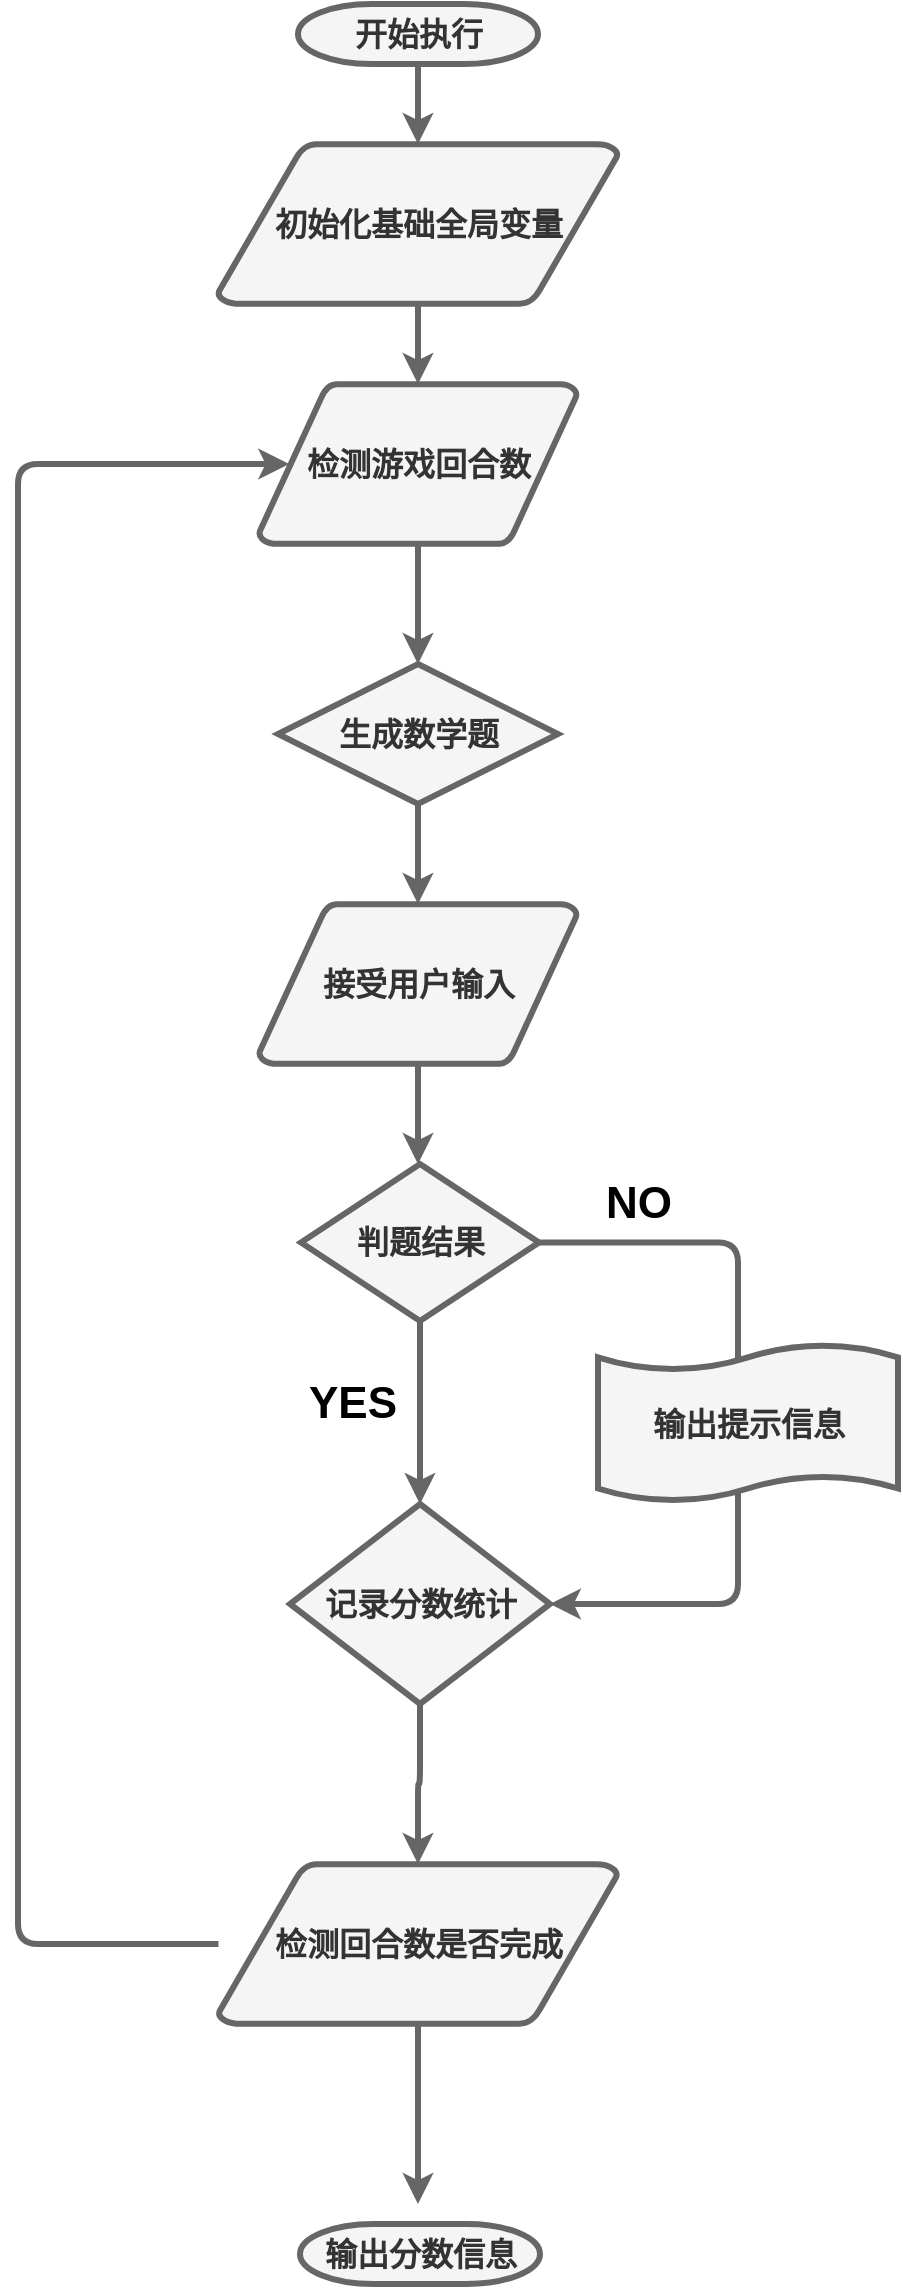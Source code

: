 <mxfile version="20.6.2" type="github">
  <diagram id="6a731a19-8d31-9384-78a2-239565b7b9f0" name="Page-1">
    <mxGraphModel dx="1003" dy="798" grid="1" gridSize="10" guides="1" tooltips="1" connect="1" arrows="1" fold="1" page="1" pageScale="1" pageWidth="1169" pageHeight="827" background="none" math="0" shadow="0">
      <root>
        <mxCell id="0" />
        <mxCell id="1" parent="0" />
        <mxCell id="2" value="&lt;b&gt;&lt;font style=&quot;font-size: 16px;&quot;&gt;开始执行&lt;/font&gt;&lt;/b&gt;" style="shape=mxgraph.flowchart.terminator;strokeWidth=3;gradientDirection=north;fontStyle=0;html=1;fillColor=#f5f5f5;fontColor=#333333;strokeColor=#666666;" parent="1" vertex="1">
          <mxGeometry x="260" y="60" width="120" height="30" as="geometry" />
        </mxCell>
        <mxCell id="3" value="&lt;b&gt;&lt;font style=&quot;font-size: 16px;&quot;&gt;初始化基础全局变量&lt;/font&gt;&lt;/b&gt;" style="shape=mxgraph.flowchart.data;strokeWidth=3;gradientDirection=north;fontStyle=0;html=1;fillColor=#f5f5f5;fontColor=#333333;strokeColor=#666666;" parent="1" vertex="1">
          <mxGeometry x="220" y="130" width="200" height="80" as="geometry" />
        </mxCell>
        <mxCell id="4" value="&lt;b&gt;&lt;font style=&quot;font-size: 16px;&quot;&gt;接受用户输入&lt;/font&gt;&lt;/b&gt;" style="shape=mxgraph.flowchart.data;strokeWidth=3;gradientDirection=north;fontStyle=0;html=1;fillColor=#f5f5f5;fontColor=#333333;strokeColor=#666666;" parent="1" vertex="1">
          <mxGeometry x="240.5" y="510" width="159" height="80" as="geometry" />
        </mxCell>
        <mxCell id="5" value="&lt;b&gt;&lt;font style=&quot;font-size: 16px;&quot;&gt;检测游戏回合数&lt;/font&gt;&lt;/b&gt;" style="shape=mxgraph.flowchart.data;strokeWidth=3;gradientDirection=north;fontStyle=0;html=1;fillColor=#f5f5f5;fontColor=#333333;strokeColor=#666666;" parent="1" vertex="1">
          <mxGeometry x="240.5" y="250" width="159" height="80" as="geometry" />
        </mxCell>
        <mxCell id="6" value="&lt;b&gt;&lt;font style=&quot;font-size: 16px;&quot;&gt;生成数学题&lt;/font&gt;&lt;/b&gt;" style="shape=mxgraph.flowchart.decision;strokeWidth=3;gradientDirection=north;fontStyle=0;html=1;fillColor=#f5f5f5;fontColor=#333333;strokeColor=#666666;" parent="1" vertex="1">
          <mxGeometry x="250" y="390" width="140" height="70" as="geometry" />
        </mxCell>
        <mxCell id="7" style="fontStyle=1;strokeColor=#666666;strokeWidth=3;html=1;fillColor=#f5f5f5;" parent="1" source="2" target="3" edge="1">
          <mxGeometry relative="1" as="geometry" />
        </mxCell>
        <mxCell id="8" style="fontStyle=1;strokeColor=#666666;strokeWidth=3;html=1;fillColor=#f5f5f5;" parent="1" source="3" target="5" edge="1">
          <mxGeometry relative="1" as="geometry" />
        </mxCell>
        <mxCell id="9" style="entryX=0.5;entryY=0;entryPerimeter=0;fontStyle=1;strokeColor=#666666;strokeWidth=3;html=1;fillColor=#f5f5f5;" parent="1" source="5" target="6" edge="1">
          <mxGeometry relative="1" as="geometry" />
        </mxCell>
        <mxCell id="12" value="" style="edgeStyle=elbowEdgeStyle;elbow=horizontal;fontColor=#001933;fontStyle=1;strokeColor=#666666;strokeWidth=3;html=1;fillColor=#f5f5f5;" parent="1" source="6" target="4" edge="1">
          <mxGeometry width="100" height="100" as="geometry">
            <mxPoint y="100" as="sourcePoint" />
            <mxPoint x="100" as="targetPoint" />
          </mxGeometry>
        </mxCell>
        <mxCell id="17" value="" style="edgeStyle=elbowEdgeStyle;elbow=horizontal;fontStyle=1;strokeColor=#666666;strokeWidth=3;html=1;fillColor=#f5f5f5;" parent="1" source="4" edge="1">
          <mxGeometry width="100" height="100" as="geometry">
            <mxPoint y="100" as="sourcePoint" />
            <mxPoint x="320" y="640" as="targetPoint" />
          </mxGeometry>
        </mxCell>
        <mxCell id="24" value="&lt;b&gt;&lt;font style=&quot;font-size: 16px;&quot;&gt;判题结果&lt;/font&gt;&lt;/b&gt;" style="shape=mxgraph.flowchart.decision;strokeWidth=3;gradientDirection=north;fontStyle=0;html=1;fillColor=#f5f5f5;fontColor=#333333;strokeColor=#666666;" parent="1" vertex="1">
          <mxGeometry x="261.5" y="640" width="119" height="78.5" as="geometry" />
        </mxCell>
        <mxCell id="28" value="&lt;b&gt;&lt;font style=&quot;font-size: 16px;&quot;&gt;记录分数统计&lt;/font&gt;&lt;/b&gt;" style="shape=mxgraph.flowchart.decision;strokeWidth=3;gradientDirection=north;fontStyle=0;html=1;fillColor=#f5f5f5;fontColor=#333333;strokeColor=#666666;" parent="1" vertex="1">
          <mxGeometry x="256" y="810" width="130" height="100" as="geometry" />
        </mxCell>
        <mxCell id="30" value="" style="edgeStyle=elbowEdgeStyle;elbow=horizontal;exitX=0.5;exitY=1;exitPerimeter=0;fontStyle=1;strokeColor=#666666;strokeWidth=3;html=1;fillColor=#f5f5f5;" parent="1" source="24" target="28" edge="1">
          <mxGeometry width="100" height="100" as="geometry">
            <mxPoint y="100" as="sourcePoint" />
            <mxPoint x="100" as="targetPoint" />
          </mxGeometry>
        </mxCell>
        <mxCell id="35" value="" style="edgeStyle=elbowEdgeStyle;elbow=vertical;exitX=0.5;exitY=1;exitPerimeter=0;fontColor=#001933;fontStyle=1;strokeColor=#666666;strokeWidth=3;html=1;fillColor=#f5f5f5;entryX=0.5;entryY=0;entryDx=0;entryDy=0;entryPerimeter=0;" parent="1" source="28" target="38" edge="1">
          <mxGeometry width="100" height="100" as="geometry">
            <mxPoint y="100" as="sourcePoint" />
            <mxPoint x="320" y="990" as="targetPoint" />
            <Array as="points">
              <mxPoint x="320" y="950" />
            </Array>
          </mxGeometry>
        </mxCell>
        <mxCell id="38" value="&lt;b&gt;&lt;font style=&quot;font-size: 16px;&quot;&gt;检测回合数是否完成&lt;/font&gt;&lt;/b&gt;" style="shape=mxgraph.flowchart.data;strokeWidth=3;gradientDirection=north;fontStyle=0;html=1;fillColor=#f5f5f5;fontColor=#333333;strokeColor=#666666;" parent="1" vertex="1">
          <mxGeometry x="220.25" y="990" width="199.5" height="80" as="geometry" />
        </mxCell>
        <mxCell id="40" value="&lt;b&gt;&lt;font style=&quot;font-size: 16px;&quot;&gt;输出分数信息&lt;/font&gt;&lt;/b&gt;" style="shape=mxgraph.flowchart.terminator;strokeWidth=3;gradientDirection=north;fontStyle=0;html=1;fillColor=#f5f5f5;fontColor=#333333;strokeColor=#666666;" parent="1" vertex="1">
          <mxGeometry x="261" y="1170" width="120" height="30" as="geometry" />
        </mxCell>
        <mxCell id="43" value="" style="edgeStyle=elbowEdgeStyle;elbow=vertical;exitX=0.5;exitY=1;exitPerimeter=0;fontStyle=1;strokeColor=#666666;strokeWidth=3;html=1;fillColor=#f5f5f5;" parent="1" source="38" edge="1">
          <mxGeometry width="100" height="100" as="geometry">
            <mxPoint y="100" as="sourcePoint" />
            <mxPoint x="320" y="1160" as="targetPoint" />
            <Array as="points" />
          </mxGeometry>
        </mxCell>
        <mxCell id="45" value="" style="edgeStyle=elbowEdgeStyle;elbow=horizontal;exitX=1;exitY=0.5;exitPerimeter=0;fontStyle=1;strokeColor=#666666;strokeWidth=3;html=1;entryX=1;entryY=0.5;entryDx=0;entryDy=0;entryPerimeter=0;fillColor=#f5f5f5;" parent="1" source="24" target="28" edge="1">
          <mxGeometry width="100" height="100" as="geometry">
            <mxPoint y="100" as="sourcePoint" />
            <mxPoint x="390" y="1000" as="targetPoint" />
            <Array as="points">
              <mxPoint x="480" y="770" />
              <mxPoint x="560" y="1120" />
              <mxPoint x="950" y="1320" />
            </Array>
          </mxGeometry>
        </mxCell>
        <mxCell id="51" value="&lt;b&gt;&lt;font style=&quot;font-size: 16px;&quot;&gt;输出提示信息&lt;/font&gt;&lt;/b&gt;" style="shape=mxgraph.flowchart.paper_tape;strokeWidth=3;gradientDirection=north;fontStyle=0;html=1;fillColor=#f5f5f5;fontColor=#333333;strokeColor=#666666;" parent="1" vertex="1">
          <mxGeometry x="410" y="729" width="150" height="81" as="geometry" />
        </mxCell>
        <mxCell id="54" value="" style="edgeStyle=elbowEdgeStyle;elbow=horizontal;entryX=0.095;entryY=0.5;entryPerimeter=0;fontStyle=1;strokeColor=#666666;strokeWidth=3;html=1;fillColor=#f5f5f5;" parent="1" source="38" target="5" edge="1">
          <mxGeometry width="100" height="100" as="geometry">
            <mxPoint x="240" y="1020" as="sourcePoint" />
            <mxPoint x="100" as="targetPoint" />
            <Array as="points">
              <mxPoint x="120" y="970" />
            </Array>
          </mxGeometry>
        </mxCell>
        <mxCell id="Hsm2RTbHr1hreQE6kz3H-56" value="&lt;b&gt;NO&lt;/b&gt;" style="text;html=1;align=center;verticalAlign=middle;resizable=0;points=[];autosize=1;strokeColor=none;fillColor=none;fontSize=22;" vertex="1" parent="1">
          <mxGeometry x="399.5" y="640" width="60" height="40" as="geometry" />
        </mxCell>
        <mxCell id="Hsm2RTbHr1hreQE6kz3H-57" value="&lt;b&gt;YES&lt;/b&gt;" style="text;html=1;align=center;verticalAlign=middle;resizable=0;points=[];autosize=1;strokeColor=none;fillColor=none;fontSize=22;" vertex="1" parent="1">
          <mxGeometry x="252" y="740" width="70" height="40" as="geometry" />
        </mxCell>
      </root>
    </mxGraphModel>
  </diagram>
</mxfile>
